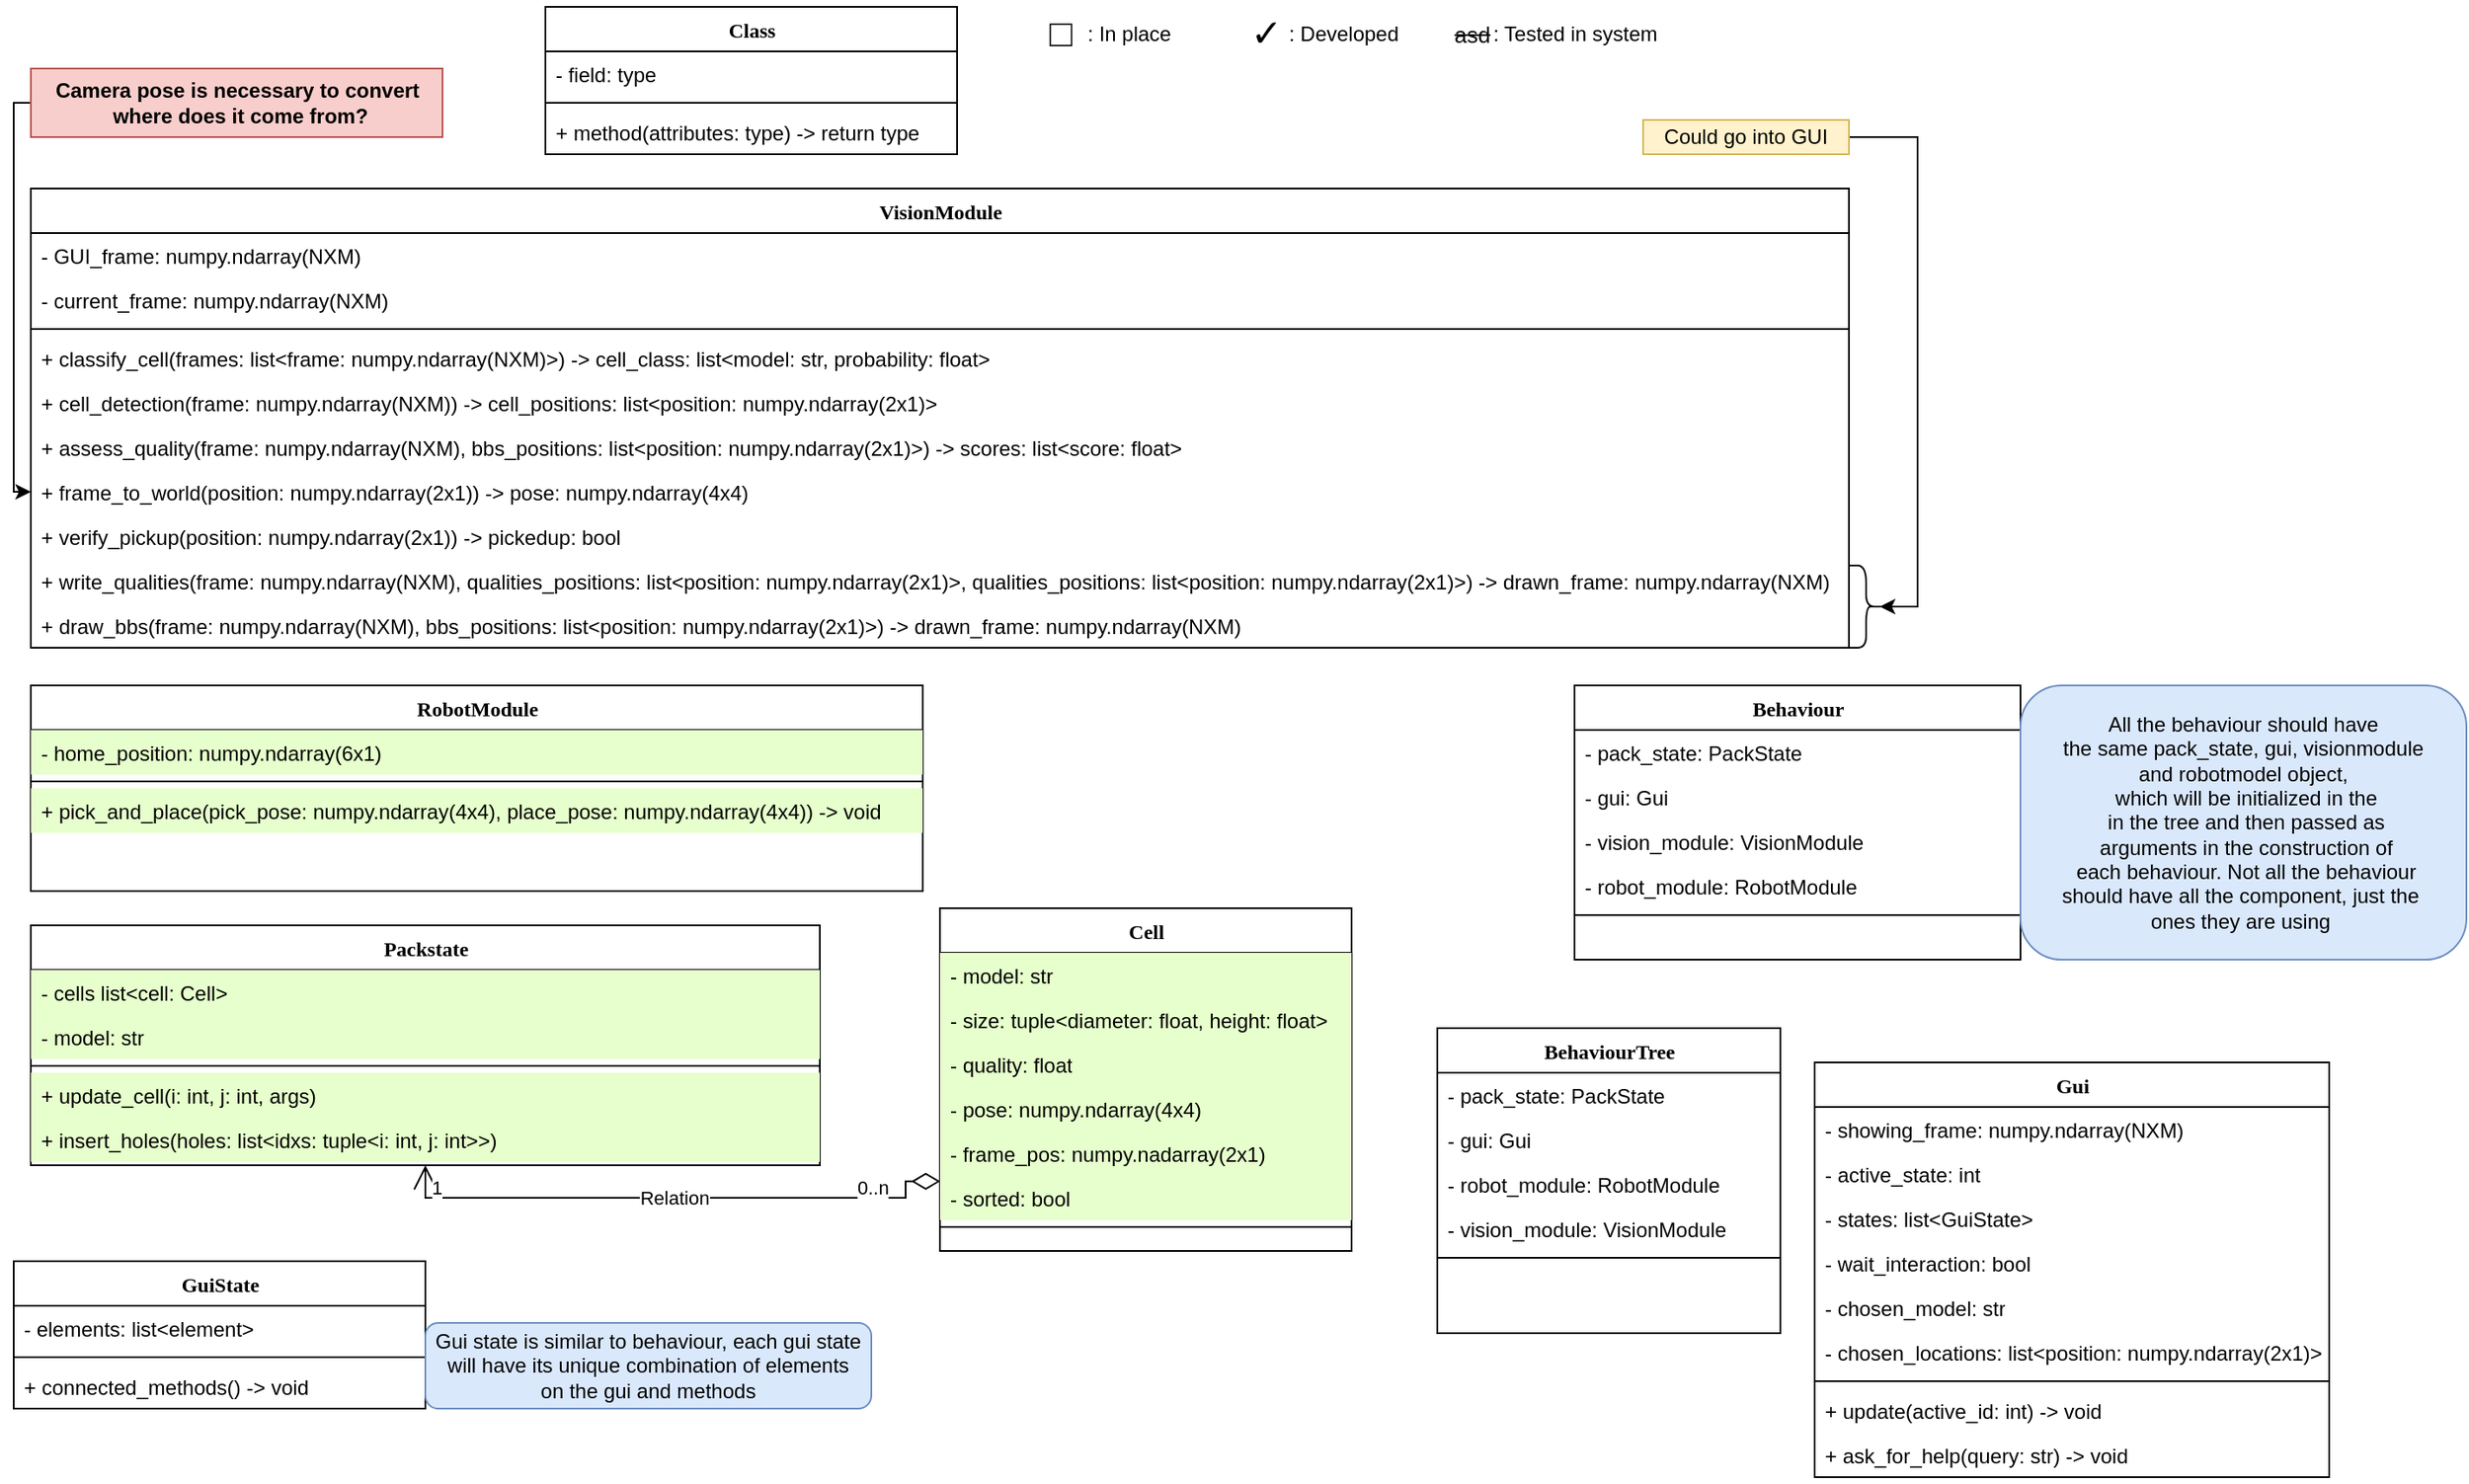 <mxfile version="26.0.9">
  <diagram name="Page-1" id="9f46799a-70d6-7492-0946-bef42562c5a5">
    <mxGraphModel dx="1195" dy="825" grid="1" gridSize="10" guides="1" tooltips="1" connect="1" arrows="1" fold="1" page="1" pageScale="1" pageWidth="1169" pageHeight="827" background="none" math="0" shadow="0">
      <root>
        <mxCell id="0" />
        <mxCell id="1" parent="0" />
        <mxCell id="78961159f06e98e8-17" value="VisionModule" style="swimlane;html=1;fontStyle=1;align=center;verticalAlign=top;childLayout=stackLayout;horizontal=1;startSize=26;horizontalStack=0;resizeParent=1;resizeLast=0;collapsible=1;marginBottom=0;swimlaneFillColor=#ffffff;rounded=0;shadow=0;comic=0;labelBackgroundColor=none;strokeWidth=1;fillColor=none;fontFamily=Verdana;fontSize=12" parent="1" vertex="1">
          <mxGeometry x="20" y="110" width="1060" height="268" as="geometry">
            <mxRectangle x="80" y="80" width="90" height="30" as="alternateBounds" />
          </mxGeometry>
        </mxCell>
        <mxCell id="78961159f06e98e8-21" value="- GUI_frame: numpy.ndarray(NXM)" style="text;html=1;strokeColor=none;fillColor=none;align=left;verticalAlign=top;spacingLeft=4;spacingRight=4;whiteSpace=wrap;overflow=hidden;rotatable=0;points=[[0,0.5],[1,0.5]];portConstraint=eastwest;" parent="78961159f06e98e8-17" vertex="1">
          <mxGeometry y="26" width="1060" height="26" as="geometry" />
        </mxCell>
        <mxCell id="Q0aI5fakW77vL6qoTdow-8" value="- current_frame: numpy.ndarray(NXM)" style="text;html=1;strokeColor=none;fillColor=none;align=left;verticalAlign=top;spacingLeft=4;spacingRight=4;whiteSpace=wrap;overflow=hidden;rotatable=0;points=[[0,0.5],[1,0.5]];portConstraint=eastwest;" parent="78961159f06e98e8-17" vertex="1">
          <mxGeometry y="52" width="1060" height="26" as="geometry" />
        </mxCell>
        <mxCell id="78961159f06e98e8-19" value="" style="line;html=1;strokeWidth=1;fillColor=none;align=left;verticalAlign=middle;spacingTop=-1;spacingLeft=3;spacingRight=3;rotatable=0;labelPosition=right;points=[];portConstraint=eastwest;" parent="78961159f06e98e8-17" vertex="1">
          <mxGeometry y="78" width="1060" height="8" as="geometry" />
        </mxCell>
        <mxCell id="78961159f06e98e8-20" value="+ classify_cell(frames: list&amp;lt;frame: numpy.ndarray(NXM)&amp;gt;) -&amp;gt; cell_class: list&amp;lt;model: str, probability: float&amp;gt;" style="text;html=1;strokeColor=none;fillColor=none;align=left;verticalAlign=top;spacingLeft=4;spacingRight=4;whiteSpace=wrap;overflow=hidden;rotatable=0;points=[[0,0.5],[1,0.5]];portConstraint=eastwest;" parent="78961159f06e98e8-17" vertex="1">
          <mxGeometry y="86" width="1060" height="26" as="geometry" />
        </mxCell>
        <mxCell id="Q0aI5fakW77vL6qoTdow-10" value="+ cell_detection(frame: numpy.ndarray(NXM)) -&amp;gt; cell_positions: list&amp;lt;position: numpy.ndarray(2x1)&amp;gt;" style="text;html=1;strokeColor=none;fillColor=none;align=left;verticalAlign=top;spacingLeft=4;spacingRight=4;whiteSpace=wrap;overflow=hidden;rotatable=0;points=[[0,0.5],[1,0.5]];portConstraint=eastwest;" parent="78961159f06e98e8-17" vertex="1">
          <mxGeometry y="112" width="1060" height="26" as="geometry" />
        </mxCell>
        <mxCell id="Q0aI5fakW77vL6qoTdow-12" value="+ assess_quality(frame: numpy.ndarray(NXM), bbs_positions: list&amp;lt;position: numpy.ndarray(2x1)&amp;gt;) -&amp;gt; scores: list&amp;lt;score: float&amp;gt;" style="text;html=1;strokeColor=none;fillColor=none;align=left;verticalAlign=top;spacingLeft=4;spacingRight=4;whiteSpace=wrap;overflow=hidden;rotatable=0;points=[[0,0.5],[1,0.5]];portConstraint=eastwest;" parent="78961159f06e98e8-17" vertex="1">
          <mxGeometry y="138" width="1060" height="26" as="geometry" />
        </mxCell>
        <mxCell id="Q0aI5fakW77vL6qoTdow-13" value="+ frame_to_world(position: numpy.ndarray(2x1)) -&amp;gt; pose: numpy.ndarray(4x4)" style="text;html=1;strokeColor=none;fillColor=none;align=left;verticalAlign=top;spacingLeft=4;spacingRight=4;whiteSpace=wrap;overflow=hidden;rotatable=0;points=[[0,0.5],[1,0.5]];portConstraint=eastwest;" parent="78961159f06e98e8-17" vertex="1">
          <mxGeometry y="164" width="1060" height="26" as="geometry" />
        </mxCell>
        <mxCell id="Q0aI5fakW77vL6qoTdow-14" value="+ verify_pickup(position: numpy.ndarray(2x1)) -&amp;gt; pickedup: bool" style="text;html=1;strokeColor=none;fillColor=none;align=left;verticalAlign=top;spacingLeft=4;spacingRight=4;whiteSpace=wrap;overflow=hidden;rotatable=0;points=[[0,0.5],[1,0.5]];portConstraint=eastwest;" parent="78961159f06e98e8-17" vertex="1">
          <mxGeometry y="190" width="1060" height="26" as="geometry" />
        </mxCell>
        <mxCell id="Q0aI5fakW77vL6qoTdow-11" value="+ write_qualities(frame: numpy.ndarray(NXM), qualities_positions: list&amp;lt;position: numpy.ndarray(2x1)&amp;gt;, qualities_positions: list&amp;lt;position: numpy.ndarray(2x1)&amp;gt;) -&amp;gt; drawn_frame: numpy.ndarray(NXM)" style="text;html=1;strokeColor=none;fillColor=none;align=left;verticalAlign=top;spacingLeft=4;spacingRight=4;whiteSpace=wrap;overflow=hidden;rotatable=0;points=[[0,0.5],[1,0.5]];portConstraint=eastwest;" parent="78961159f06e98e8-17" vertex="1">
          <mxGeometry y="216" width="1060" height="26" as="geometry" />
        </mxCell>
        <mxCell id="Q0aI5fakW77vL6qoTdow-111" value="+ draw_bbs(frame: numpy.ndarray(NXM), bbs_positions: list&amp;lt;position: numpy.ndarray(2x1)&amp;gt;) -&amp;gt; drawn_frame: numpy.ndarray(NXM)" style="text;html=1;strokeColor=none;fillColor=none;align=left;verticalAlign=top;spacingLeft=4;spacingRight=4;whiteSpace=wrap;overflow=hidden;rotatable=0;points=[[0,0.5],[1,0.5]];portConstraint=eastwest;" parent="78961159f06e98e8-17" vertex="1">
          <mxGeometry y="242" width="1060" height="26" as="geometry" />
        </mxCell>
        <mxCell id="78961159f06e98e8-56" value="RobotModule" style="swimlane;html=1;fontStyle=1;align=center;verticalAlign=top;childLayout=stackLayout;horizontal=1;startSize=26;horizontalStack=0;resizeParent=1;resizeLast=0;collapsible=1;marginBottom=0;swimlaneFillColor=#ffffff;rounded=0;shadow=0;comic=0;labelBackgroundColor=none;strokeWidth=1;fillColor=none;fontFamily=Verdana;fontSize=12" parent="1" vertex="1">
          <mxGeometry x="20" y="400" width="520" height="120" as="geometry" />
        </mxCell>
        <mxCell id="78961159f06e98e8-57" value="- home_position: numpy.ndarray(6x1)" style="text;html=1;strokeColor=none;fillColor=#E6FFCC;align=left;verticalAlign=top;spacingLeft=4;spacingRight=4;whiteSpace=wrap;overflow=hidden;rotatable=0;points=[[0,0.5],[1,0.5]];portConstraint=eastwest;" parent="78961159f06e98e8-56" vertex="1">
          <mxGeometry y="26" width="520" height="26" as="geometry" />
        </mxCell>
        <mxCell id="78961159f06e98e8-64" value="" style="line;html=1;strokeWidth=1;fillColor=none;align=left;verticalAlign=middle;spacingTop=-1;spacingLeft=3;spacingRight=3;rotatable=0;labelPosition=right;points=[];portConstraint=eastwest;" parent="78961159f06e98e8-56" vertex="1">
          <mxGeometry y="52" width="520" height="8" as="geometry" />
        </mxCell>
        <mxCell id="78961159f06e98e8-65" value="+ pick_and_place(pick_pose: numpy.ndarray(4x4), place_pose: numpy.ndarray(4x4)) -&amp;gt; void" style="text;html=1;strokeColor=none;fillColor=#E6FFCC;align=left;verticalAlign=top;spacingLeft=4;spacingRight=4;whiteSpace=wrap;overflow=hidden;rotatable=0;points=[[0,0.5],[1,0.5]];portConstraint=eastwest;" parent="78961159f06e98e8-56" vertex="1">
          <mxGeometry y="60" width="520" height="26" as="geometry" />
        </mxCell>
        <mxCell id="78961159f06e98e8-69" value="BehaviourTree" style="swimlane;html=1;fontStyle=1;align=center;verticalAlign=top;childLayout=stackLayout;horizontal=1;startSize=26;horizontalStack=0;resizeParent=1;resizeLast=0;collapsible=1;marginBottom=0;swimlaneFillColor=#ffffff;rounded=0;shadow=0;comic=0;labelBackgroundColor=none;strokeWidth=1;fillColor=none;fontFamily=Verdana;fontSize=12" parent="1" vertex="1">
          <mxGeometry x="840" y="600" width="200" height="178" as="geometry" />
        </mxCell>
        <mxCell id="78961159f06e98e8-71" value="- pack_state: PackState" style="text;html=1;strokeColor=none;fillColor=none;align=left;verticalAlign=top;spacingLeft=4;spacingRight=4;whiteSpace=wrap;overflow=hidden;rotatable=0;points=[[0,0.5],[1,0.5]];portConstraint=eastwest;" parent="78961159f06e98e8-69" vertex="1">
          <mxGeometry y="26" width="200" height="26" as="geometry" />
        </mxCell>
        <mxCell id="5rJEcZL8qV_0xftDh9ZZ-4" value="- gui: Gui" style="text;html=1;strokeColor=none;fillColor=none;align=left;verticalAlign=top;spacingLeft=4;spacingRight=4;whiteSpace=wrap;overflow=hidden;rotatable=0;points=[[0,0.5],[1,0.5]];portConstraint=eastwest;" vertex="1" parent="78961159f06e98e8-69">
          <mxGeometry y="52" width="200" height="26" as="geometry" />
        </mxCell>
        <mxCell id="5rJEcZL8qV_0xftDh9ZZ-6" value="- robot_module: RobotModule" style="text;html=1;strokeColor=none;fillColor=none;align=left;verticalAlign=top;spacingLeft=4;spacingRight=4;whiteSpace=wrap;overflow=hidden;rotatable=0;points=[[0,0.5],[1,0.5]];portConstraint=eastwest;" vertex="1" parent="78961159f06e98e8-69">
          <mxGeometry y="78" width="200" height="26" as="geometry" />
        </mxCell>
        <mxCell id="5rJEcZL8qV_0xftDh9ZZ-5" value="- vision_module: VisionModule" style="text;html=1;strokeColor=none;fillColor=none;align=left;verticalAlign=top;spacingLeft=4;spacingRight=4;whiteSpace=wrap;overflow=hidden;rotatable=0;points=[[0,0.5],[1,0.5]];portConstraint=eastwest;" vertex="1" parent="78961159f06e98e8-69">
          <mxGeometry y="104" width="200" height="26" as="geometry" />
        </mxCell>
        <mxCell id="78961159f06e98e8-77" value="" style="line;html=1;strokeWidth=1;fillColor=none;align=left;verticalAlign=middle;spacingTop=-1;spacingLeft=3;spacingRight=3;rotatable=0;labelPosition=right;points=[];portConstraint=eastwest;" parent="78961159f06e98e8-69" vertex="1">
          <mxGeometry y="130" width="200" height="8" as="geometry" />
        </mxCell>
        <mxCell id="Q0aI5fakW77vL6qoTdow-114" style="edgeStyle=orthogonalEdgeStyle;rounded=0;orthogonalLoop=1;jettySize=auto;html=1;entryX=0;entryY=0.5;entryDx=0;entryDy=0;" parent="1" source="Q0aI5fakW77vL6qoTdow-17" target="Q0aI5fakW77vL6qoTdow-13" edge="1">
          <mxGeometry relative="1" as="geometry">
            <Array as="points">
              <mxPoint x="10" y="60" />
              <mxPoint x="10" y="287" />
            </Array>
          </mxGeometry>
        </mxCell>
        <mxCell id="Q0aI5fakW77vL6qoTdow-17" value="&lt;b&gt;&lt;font&gt;Camera pose is necessary to convert&lt;/font&gt;&lt;/b&gt;&lt;div&gt;&lt;b style=&quot;background-color: transparent; color: light-dark(rgb(0, 0, 0), rgb(255, 255, 255));&quot;&gt;&lt;font&gt;&amp;nbsp;where does it come from?&lt;/font&gt;&lt;/b&gt;&lt;/div&gt;" style="text;html=1;align=center;verticalAlign=middle;resizable=0;points=[];autosize=1;strokeColor=#b85450;fillColor=#f8cecc;" parent="1" vertex="1">
          <mxGeometry x="20" y="40" width="240" height="40" as="geometry" />
        </mxCell>
        <mxCell id="Q0aI5fakW77vL6qoTdow-20" value="Class" style="swimlane;html=1;fontStyle=1;align=center;verticalAlign=top;childLayout=stackLayout;horizontal=1;startSize=26;horizontalStack=0;resizeParent=1;resizeLast=0;collapsible=1;marginBottom=0;swimlaneFillColor=#ffffff;rounded=0;shadow=0;comic=0;labelBackgroundColor=none;strokeWidth=1;fillColor=none;fontFamily=Verdana;fontSize=12" parent="1" vertex="1">
          <mxGeometry x="320" y="4" width="240" height="86" as="geometry" />
        </mxCell>
        <mxCell id="Q0aI5fakW77vL6qoTdow-21" value="- field: type" style="text;html=1;strokeColor=none;fillColor=none;align=left;verticalAlign=top;spacingLeft=4;spacingRight=4;whiteSpace=wrap;overflow=hidden;rotatable=0;points=[[0,0.5],[1,0.5]];portConstraint=eastwest;" parent="Q0aI5fakW77vL6qoTdow-20" vertex="1">
          <mxGeometry y="26" width="240" height="26" as="geometry" />
        </mxCell>
        <mxCell id="Q0aI5fakW77vL6qoTdow-22" value="" style="line;html=1;strokeWidth=1;fillColor=none;align=left;verticalAlign=middle;spacingTop=-1;spacingLeft=3;spacingRight=3;rotatable=0;labelPosition=right;points=[];portConstraint=eastwest;" parent="Q0aI5fakW77vL6qoTdow-20" vertex="1">
          <mxGeometry y="52" width="240" height="8" as="geometry" />
        </mxCell>
        <mxCell id="Q0aI5fakW77vL6qoTdow-23" value="+ method(attributes: type) -&amp;gt; return type" style="text;html=1;strokeColor=none;fillColor=none;align=left;verticalAlign=top;spacingLeft=4;spacingRight=4;whiteSpace=wrap;overflow=hidden;rotatable=0;points=[[0,0.5],[1,0.5]];portConstraint=eastwest;" parent="Q0aI5fakW77vL6qoTdow-20" vertex="1">
          <mxGeometry y="60" width="240" height="26" as="geometry" />
        </mxCell>
        <mxCell id="Q0aI5fakW77vL6qoTdow-24" value="Packstate" style="swimlane;html=1;fontStyle=1;align=center;verticalAlign=top;childLayout=stackLayout;horizontal=1;startSize=26;horizontalStack=0;resizeParent=1;resizeLast=0;collapsible=1;marginBottom=0;swimlaneFillColor=#ffffff;rounded=0;shadow=0;comic=0;labelBackgroundColor=none;strokeWidth=1;fillColor=none;fontFamily=Verdana;fontSize=12" parent="1" vertex="1">
          <mxGeometry x="20" y="540" width="460" height="140" as="geometry" />
        </mxCell>
        <mxCell id="Q0aI5fakW77vL6qoTdow-25" value="- cells list&amp;lt;cell: Cell&amp;gt;" style="text;html=1;strokeColor=none;fillColor=#E6FFCC;align=left;verticalAlign=top;spacingLeft=4;spacingRight=4;whiteSpace=wrap;overflow=hidden;rotatable=0;points=[[0,0.5],[1,0.5]];portConstraint=eastwest;" parent="Q0aI5fakW77vL6qoTdow-24" vertex="1">
          <mxGeometry y="26" width="460" height="26" as="geometry" />
        </mxCell>
        <mxCell id="5rJEcZL8qV_0xftDh9ZZ-2" value="- model: str" style="text;html=1;strokeColor=none;fillColor=#E6FFCC;align=left;verticalAlign=top;spacingLeft=4;spacingRight=4;whiteSpace=wrap;overflow=hidden;rotatable=0;points=[[0,0.5],[1,0.5]];portConstraint=eastwest;" vertex="1" parent="Q0aI5fakW77vL6qoTdow-24">
          <mxGeometry y="52" width="460" height="26" as="geometry" />
        </mxCell>
        <mxCell id="Q0aI5fakW77vL6qoTdow-26" value="" style="line;html=1;strokeWidth=1;fillColor=none;align=left;verticalAlign=middle;spacingTop=-1;spacingLeft=3;spacingRight=3;rotatable=0;labelPosition=right;points=[];portConstraint=eastwest;" parent="Q0aI5fakW77vL6qoTdow-24" vertex="1">
          <mxGeometry y="78" width="460" height="8" as="geometry" />
        </mxCell>
        <mxCell id="5rJEcZL8qV_0xftDh9ZZ-1" value="+ update_cell(i: int, j: int, args)" style="text;html=1;strokeColor=none;fillColor=#E6FFCC;align=left;verticalAlign=top;spacingLeft=4;spacingRight=4;whiteSpace=wrap;overflow=hidden;rotatable=0;points=[[0,0.5],[1,0.5]];portConstraint=eastwest;" vertex="1" parent="Q0aI5fakW77vL6qoTdow-24">
          <mxGeometry y="86" width="460" height="26" as="geometry" />
        </mxCell>
        <mxCell id="5rJEcZL8qV_0xftDh9ZZ-3" value="+ insert_holes(holes: list&amp;lt;idxs: tuple&amp;lt;i: int, j: int&amp;gt;&amp;gt;)" style="text;html=1;strokeColor=none;fillColor=#E6FFCC;align=left;verticalAlign=top;spacingLeft=4;spacingRight=4;whiteSpace=wrap;overflow=hidden;rotatable=0;points=[[0,0.5],[1,0.5]];portConstraint=eastwest;" vertex="1" parent="Q0aI5fakW77vL6qoTdow-24">
          <mxGeometry y="112" width="460" height="26" as="geometry" />
        </mxCell>
        <mxCell id="Q0aI5fakW77vL6qoTdow-28" value="Cell" style="swimlane;html=1;fontStyle=1;align=center;verticalAlign=top;childLayout=stackLayout;horizontal=1;startSize=26;horizontalStack=0;resizeParent=1;resizeLast=0;collapsible=1;marginBottom=0;swimlaneFillColor=#ffffff;rounded=0;shadow=0;comic=0;labelBackgroundColor=none;strokeWidth=1;fillColor=none;fontFamily=Verdana;fontSize=12" parent="1" vertex="1">
          <mxGeometry x="550" y="530" width="240" height="200" as="geometry" />
        </mxCell>
        <mxCell id="Q0aI5fakW77vL6qoTdow-36" value="- model: str" style="text;html=1;strokeColor=none;fillColor=#E6FFCC;align=left;verticalAlign=top;spacingLeft=4;spacingRight=4;whiteSpace=wrap;overflow=hidden;rotatable=0;points=[[0,0.5],[1,0.5]];portConstraint=eastwest;" parent="Q0aI5fakW77vL6qoTdow-28" vertex="1">
          <mxGeometry y="26" width="240" height="26" as="geometry" />
        </mxCell>
        <mxCell id="Q0aI5fakW77vL6qoTdow-29" value="- size: tuple&amp;lt;diameter: float, height: float&amp;gt;" style="text;html=1;strokeColor=none;fillColor=#E6FFCC;align=left;verticalAlign=top;spacingLeft=4;spacingRight=4;whiteSpace=wrap;overflow=hidden;rotatable=0;points=[[0,0.5],[1,0.5]];portConstraint=eastwest;" parent="Q0aI5fakW77vL6qoTdow-28" vertex="1">
          <mxGeometry y="52" width="240" height="26" as="geometry" />
        </mxCell>
        <mxCell id="Q0aI5fakW77vL6qoTdow-32" value="- quality: float" style="text;html=1;strokeColor=none;fillColor=#E6FFCC;align=left;verticalAlign=top;spacingLeft=4;spacingRight=4;whiteSpace=wrap;overflow=hidden;rotatable=0;points=[[0,0.5],[1,0.5]];portConstraint=eastwest;" parent="Q0aI5fakW77vL6qoTdow-28" vertex="1">
          <mxGeometry y="78" width="240" height="26" as="geometry" />
        </mxCell>
        <mxCell id="Q0aI5fakW77vL6qoTdow-33" value="- pose: numpy.ndarray(4x4)" style="text;html=1;strokeColor=none;fillColor=#E6FFCC;align=left;verticalAlign=top;spacingLeft=4;spacingRight=4;whiteSpace=wrap;overflow=hidden;rotatable=0;points=[[0,0.5],[1,0.5]];portConstraint=eastwest;" parent="Q0aI5fakW77vL6qoTdow-28" vertex="1">
          <mxGeometry y="104" width="240" height="26" as="geometry" />
        </mxCell>
        <mxCell id="Q0aI5fakW77vL6qoTdow-34" value="- frame_pos: numpy.nadarray(2x1)" style="text;html=1;strokeColor=none;fillColor=#E6FFCC;align=left;verticalAlign=top;spacingLeft=4;spacingRight=4;whiteSpace=wrap;overflow=hidden;rotatable=0;points=[[0,0.5],[1,0.5]];portConstraint=eastwest;" parent="Q0aI5fakW77vL6qoTdow-28" vertex="1">
          <mxGeometry y="130" width="240" height="26" as="geometry" />
        </mxCell>
        <mxCell id="Q0aI5fakW77vL6qoTdow-35" value="- sorted: bool" style="text;html=1;strokeColor=none;fillColor=#E6FFCC;align=left;verticalAlign=top;spacingLeft=4;spacingRight=4;whiteSpace=wrap;overflow=hidden;rotatable=0;points=[[0,0.5],[1,0.5]];portConstraint=eastwest;" parent="Q0aI5fakW77vL6qoTdow-28" vertex="1">
          <mxGeometry y="156" width="240" height="26" as="geometry" />
        </mxCell>
        <mxCell id="Q0aI5fakW77vL6qoTdow-30" value="" style="line;html=1;strokeWidth=1;fillColor=none;align=left;verticalAlign=middle;spacingTop=-1;spacingLeft=3;spacingRight=3;rotatable=0;labelPosition=right;points=[];portConstraint=eastwest;" parent="Q0aI5fakW77vL6qoTdow-28" vertex="1">
          <mxGeometry y="182" width="240" height="8" as="geometry" />
        </mxCell>
        <mxCell id="Q0aI5fakW77vL6qoTdow-37" value="Relation" style="endArrow=open;html=1;endSize=12;startArrow=diamondThin;startSize=14;startFill=0;edgeStyle=orthogonalEdgeStyle;rounded=0;entryX=0.5;entryY=1;entryDx=0;entryDy=0;exitX=0.001;exitY=0.13;exitDx=0;exitDy=0;exitPerimeter=0;" parent="1" source="Q0aI5fakW77vL6qoTdow-35" target="Q0aI5fakW77vL6qoTdow-24" edge="1">
          <mxGeometry relative="1" as="geometry">
            <mxPoint x="250" y="850.5" as="sourcePoint" />
            <mxPoint x="410" y="850.5" as="targetPoint" />
            <Array as="points">
              <mxPoint x="530" y="689" />
              <mxPoint x="530" y="699" />
              <mxPoint x="250" y="699" />
            </Array>
          </mxGeometry>
        </mxCell>
        <mxCell id="Q0aI5fakW77vL6qoTdow-38" value="0..n" style="edgeLabel;resizable=0;html=1;align=left;verticalAlign=top;" parent="Q0aI5fakW77vL6qoTdow-37" connectable="0" vertex="1">
          <mxGeometry x="-1" relative="1" as="geometry">
            <mxPoint x="-50" y="-9" as="offset" />
          </mxGeometry>
        </mxCell>
        <mxCell id="Q0aI5fakW77vL6qoTdow-39" value="1" style="edgeLabel;resizable=0;html=1;align=right;verticalAlign=top;" parent="Q0aI5fakW77vL6qoTdow-37" connectable="0" vertex="1">
          <mxGeometry x="1" relative="1" as="geometry">
            <mxPoint x="10" as="offset" />
          </mxGeometry>
        </mxCell>
        <mxCell id="Q0aI5fakW77vL6qoTdow-40" value="Gui" style="swimlane;html=1;fontStyle=1;align=center;verticalAlign=top;childLayout=stackLayout;horizontal=1;startSize=26;horizontalStack=0;resizeParent=1;resizeLast=0;collapsible=1;marginBottom=0;swimlaneFillColor=#ffffff;rounded=0;shadow=0;comic=0;labelBackgroundColor=none;strokeWidth=1;fillColor=none;fontFamily=Verdana;fontSize=12" parent="1" vertex="1">
          <mxGeometry x="1060" y="620" width="300" height="242" as="geometry" />
        </mxCell>
        <mxCell id="Q0aI5fakW77vL6qoTdow-41" value="- showing_frame: numpy.ndarray(NXM)" style="text;html=1;strokeColor=none;fillColor=none;align=left;verticalAlign=top;spacingLeft=4;spacingRight=4;whiteSpace=wrap;overflow=hidden;rotatable=0;points=[[0,0.5],[1,0.5]];portConstraint=eastwest;" parent="Q0aI5fakW77vL6qoTdow-40" vertex="1">
          <mxGeometry y="26" width="300" height="26" as="geometry" />
        </mxCell>
        <mxCell id="Q0aI5fakW77vL6qoTdow-97" value="- active_state: int" style="text;html=1;strokeColor=none;fillColor=none;align=left;verticalAlign=top;spacingLeft=4;spacingRight=4;whiteSpace=wrap;overflow=hidden;rotatable=0;points=[[0,0.5],[1,0.5]];portConstraint=eastwest;" parent="Q0aI5fakW77vL6qoTdow-40" vertex="1">
          <mxGeometry y="52" width="300" height="26" as="geometry" />
        </mxCell>
        <mxCell id="Q0aI5fakW77vL6qoTdow-98" value="- states: list&amp;lt;GuiState&amp;gt;" style="text;html=1;strokeColor=none;fillColor=none;align=left;verticalAlign=top;spacingLeft=4;spacingRight=4;whiteSpace=wrap;overflow=hidden;rotatable=0;points=[[0,0.5],[1,0.5]];portConstraint=eastwest;" parent="Q0aI5fakW77vL6qoTdow-40" vertex="1">
          <mxGeometry y="78" width="300" height="26" as="geometry" />
        </mxCell>
        <mxCell id="Q0aI5fakW77vL6qoTdow-99" value="- wait_interaction: bool" style="text;html=1;strokeColor=none;fillColor=none;align=left;verticalAlign=top;spacingLeft=4;spacingRight=4;whiteSpace=wrap;overflow=hidden;rotatable=0;points=[[0,0.5],[1,0.5]];portConstraint=eastwest;" parent="Q0aI5fakW77vL6qoTdow-40" vertex="1">
          <mxGeometry y="104" width="300" height="26" as="geometry" />
        </mxCell>
        <mxCell id="Q0aI5fakW77vL6qoTdow-106" value="- chosen_model: str" style="text;html=1;strokeColor=none;fillColor=none;align=left;verticalAlign=top;spacingLeft=4;spacingRight=4;whiteSpace=wrap;overflow=hidden;rotatable=0;points=[[0,0.5],[1,0.5]];portConstraint=eastwest;" parent="Q0aI5fakW77vL6qoTdow-40" vertex="1">
          <mxGeometry y="130" width="300" height="26" as="geometry" />
        </mxCell>
        <mxCell id="Q0aI5fakW77vL6qoTdow-104" value="- chosen_locations: list&amp;lt;position: numpy.ndarray(2x1)&amp;gt;" style="text;html=1;strokeColor=none;fillColor=none;align=left;verticalAlign=top;spacingLeft=4;spacingRight=4;whiteSpace=wrap;overflow=hidden;rotatable=0;points=[[0,0.5],[1,0.5]];portConstraint=eastwest;" parent="Q0aI5fakW77vL6qoTdow-40" vertex="1">
          <mxGeometry y="156" width="300" height="26" as="geometry" />
        </mxCell>
        <mxCell id="Q0aI5fakW77vL6qoTdow-42" value="" style="line;html=1;strokeWidth=1;fillColor=none;align=left;verticalAlign=middle;spacingTop=-1;spacingLeft=3;spacingRight=3;rotatable=0;labelPosition=right;points=[];portConstraint=eastwest;" parent="Q0aI5fakW77vL6qoTdow-40" vertex="1">
          <mxGeometry y="182" width="300" height="8" as="geometry" />
        </mxCell>
        <mxCell id="Q0aI5fakW77vL6qoTdow-43" value="+ update(active_id: int) -&amp;gt; void" style="text;html=1;strokeColor=none;fillColor=none;align=left;verticalAlign=top;spacingLeft=4;spacingRight=4;whiteSpace=wrap;overflow=hidden;rotatable=0;points=[[0,0.5],[1,0.5]];portConstraint=eastwest;" parent="Q0aI5fakW77vL6qoTdow-40" vertex="1">
          <mxGeometry y="190" width="300" height="26" as="geometry" />
        </mxCell>
        <mxCell id="Q0aI5fakW77vL6qoTdow-102" value="+ ask_for_help(query: str) -&amp;gt; void" style="text;html=1;strokeColor=none;fillColor=none;align=left;verticalAlign=top;spacingLeft=4;spacingRight=4;whiteSpace=wrap;overflow=hidden;rotatable=0;points=[[0,0.5],[1,0.5]];portConstraint=eastwest;" parent="Q0aI5fakW77vL6qoTdow-40" vertex="1">
          <mxGeometry y="216" width="300" height="26" as="geometry" />
        </mxCell>
        <mxCell id="Q0aI5fakW77vL6qoTdow-44" value="GuiState" style="swimlane;html=1;fontStyle=1;align=center;verticalAlign=top;childLayout=stackLayout;horizontal=1;startSize=26;horizontalStack=0;resizeParent=1;resizeLast=0;collapsible=1;marginBottom=0;swimlaneFillColor=#ffffff;rounded=0;shadow=0;comic=0;labelBackgroundColor=none;strokeWidth=1;fillColor=none;fontFamily=Verdana;fontSize=12" parent="1" vertex="1">
          <mxGeometry x="10" y="736" width="240" height="86" as="geometry" />
        </mxCell>
        <mxCell id="Q0aI5fakW77vL6qoTdow-45" value="- elements: list&amp;lt;element&amp;gt;" style="text;html=1;strokeColor=none;fillColor=none;align=left;verticalAlign=top;spacingLeft=4;spacingRight=4;whiteSpace=wrap;overflow=hidden;rotatable=0;points=[[0,0.5],[1,0.5]];portConstraint=eastwest;" parent="Q0aI5fakW77vL6qoTdow-44" vertex="1">
          <mxGeometry y="26" width="240" height="26" as="geometry" />
        </mxCell>
        <mxCell id="Q0aI5fakW77vL6qoTdow-46" value="" style="line;html=1;strokeWidth=1;fillColor=none;align=left;verticalAlign=middle;spacingTop=-1;spacingLeft=3;spacingRight=3;rotatable=0;labelPosition=right;points=[];portConstraint=eastwest;" parent="Q0aI5fakW77vL6qoTdow-44" vertex="1">
          <mxGeometry y="52" width="240" height="8" as="geometry" />
        </mxCell>
        <mxCell id="Q0aI5fakW77vL6qoTdow-47" value="+ connected_methods() -&amp;gt; void" style="text;html=1;strokeColor=none;fillColor=none;align=left;verticalAlign=top;spacingLeft=4;spacingRight=4;whiteSpace=wrap;overflow=hidden;rotatable=0;points=[[0,0.5],[1,0.5]];portConstraint=eastwest;" parent="Q0aI5fakW77vL6qoTdow-44" vertex="1">
          <mxGeometry y="60" width="240" height="26" as="geometry" />
        </mxCell>
        <mxCell id="Q0aI5fakW77vL6qoTdow-48" value="Behaviour" style="swimlane;html=1;fontStyle=1;align=center;verticalAlign=top;childLayout=stackLayout;horizontal=1;startSize=26;horizontalStack=0;resizeParent=1;resizeLast=0;collapsible=1;marginBottom=0;swimlaneFillColor=#ffffff;rounded=0;shadow=0;comic=0;labelBackgroundColor=none;strokeWidth=1;fillColor=none;fontFamily=Verdana;fontSize=12" parent="1" vertex="1">
          <mxGeometry x="920" y="400" width="260" height="160" as="geometry" />
        </mxCell>
        <mxCell id="Q0aI5fakW77vL6qoTdow-49" value="- pack_state: PackState" style="text;html=1;strokeColor=none;fillColor=none;align=left;verticalAlign=top;spacingLeft=4;spacingRight=4;whiteSpace=wrap;overflow=hidden;rotatable=0;points=[[0,0.5],[1,0.5]];portConstraint=eastwest;" parent="Q0aI5fakW77vL6qoTdow-48" vertex="1">
          <mxGeometry y="26" width="260" height="26" as="geometry" />
        </mxCell>
        <mxCell id="Q0aI5fakW77vL6qoTdow-54" value="- gui: Gui" style="text;html=1;strokeColor=none;fillColor=none;align=left;verticalAlign=top;spacingLeft=4;spacingRight=4;whiteSpace=wrap;overflow=hidden;rotatable=0;points=[[0,0.5],[1,0.5]];portConstraint=eastwest;" parent="Q0aI5fakW77vL6qoTdow-48" vertex="1">
          <mxGeometry y="52" width="260" height="26" as="geometry" />
        </mxCell>
        <mxCell id="Q0aI5fakW77vL6qoTdow-55" value="- vision_module: VisionModule" style="text;html=1;strokeColor=none;fillColor=none;align=left;verticalAlign=top;spacingLeft=4;spacingRight=4;whiteSpace=wrap;overflow=hidden;rotatable=0;points=[[0,0.5],[1,0.5]];portConstraint=eastwest;" parent="Q0aI5fakW77vL6qoTdow-48" vertex="1">
          <mxGeometry y="78" width="260" height="26" as="geometry" />
        </mxCell>
        <mxCell id="Q0aI5fakW77vL6qoTdow-94" value="- robot_module: RobotModule" style="text;html=1;strokeColor=none;fillColor=none;align=left;verticalAlign=top;spacingLeft=4;spacingRight=4;whiteSpace=wrap;overflow=hidden;rotatable=0;points=[[0,0.5],[1,0.5]];portConstraint=eastwest;" parent="Q0aI5fakW77vL6qoTdow-48" vertex="1">
          <mxGeometry y="104" width="260" height="26" as="geometry" />
        </mxCell>
        <mxCell id="Q0aI5fakW77vL6qoTdow-50" value="" style="line;html=1;strokeWidth=1;fillColor=none;align=left;verticalAlign=middle;spacingTop=-1;spacingLeft=3;spacingRight=3;rotatable=0;labelPosition=right;points=[];portConstraint=eastwest;" parent="Q0aI5fakW77vL6qoTdow-48" vertex="1">
          <mxGeometry y="130" width="260" height="8" as="geometry" />
        </mxCell>
        <mxCell id="Q0aI5fakW77vL6qoTdow-95" value="&lt;span style=&quot;text-wrap: nowrap;&quot;&gt;All the behaviour should have&lt;/span&gt;&lt;div style=&quot;text-wrap: nowrap;&quot;&gt;&amp;nbsp;the same pack_state, gui, visionmodule&amp;nbsp;&lt;/div&gt;&lt;div style=&quot;text-wrap: nowrap;&quot;&gt;and robotmodel object,&lt;/div&gt;&lt;div style=&quot;text-wrap: nowrap;&quot;&gt;&amp;nbsp;which will be initialized in the&lt;/div&gt;&lt;div style=&quot;text-wrap: nowrap;&quot;&gt;&amp;nbsp;in the tree and then passed as&lt;/div&gt;&lt;div style=&quot;text-wrap: nowrap;&quot;&gt;&amp;nbsp;arguments in the construction of&lt;/div&gt;&lt;div style=&quot;text-wrap: nowrap;&quot;&gt;&amp;nbsp;each behaviour. Not all the behaviour&lt;/div&gt;&lt;div style=&quot;text-wrap: nowrap;&quot;&gt;should have all the component, just the&amp;nbsp;&lt;/div&gt;&lt;div style=&quot;text-wrap: nowrap;&quot;&gt;ones they are using&amp;nbsp;&lt;/div&gt;" style="rounded=1;whiteSpace=wrap;html=1;fillColor=#dae8fc;strokeColor=#6c8ebf;" parent="1" vertex="1">
          <mxGeometry x="1180" y="400" width="260" height="160" as="geometry" />
        </mxCell>
        <mxCell id="Q0aI5fakW77vL6qoTdow-110" style="edgeStyle=orthogonalEdgeStyle;rounded=0;orthogonalLoop=1;jettySize=auto;html=1;exitX=1;exitY=0.5;exitDx=0;exitDy=0;entryX=0.1;entryY=0.5;entryDx=0;entryDy=0;entryPerimeter=0;" parent="1" source="Q0aI5fakW77vL6qoTdow-108" target="Q0aI5fakW77vL6qoTdow-112" edge="1">
          <mxGeometry relative="1" as="geometry">
            <Array as="points">
              <mxPoint x="1120" y="80" />
              <mxPoint x="1120" y="354" />
            </Array>
          </mxGeometry>
        </mxCell>
        <mxCell id="Q0aI5fakW77vL6qoTdow-108" value="Could go into GUI" style="whiteSpace=wrap;html=1;fillColor=#fff2cc;strokeColor=#d6b656;" parent="1" vertex="1">
          <mxGeometry x="960" y="70" width="120" height="20" as="geometry" />
        </mxCell>
        <mxCell id="Q0aI5fakW77vL6qoTdow-112" value="" style="shape=curlyBracket;whiteSpace=wrap;html=1;rounded=1;flipH=1;labelPosition=right;verticalLabelPosition=middle;align=left;verticalAlign=middle;size=0.5;" parent="1" vertex="1">
          <mxGeometry x="1080" y="330" width="20" height="48" as="geometry" />
        </mxCell>
        <mxCell id="Q0aI5fakW77vL6qoTdow-117" value="&lt;span style=&quot;text-wrap: nowrap;&quot;&gt;Gui state is similar to behaviour, each gui state&lt;/span&gt;&lt;div&gt;&lt;span style=&quot;text-wrap: nowrap;&quot;&gt;&amp;nbsp;will have its unique combination of elements&amp;nbsp;&lt;/span&gt;&lt;/div&gt;&lt;div&gt;&lt;span style=&quot;text-wrap: nowrap;&quot;&gt;on the gui and methods&lt;/span&gt;&lt;/div&gt;" style="rounded=1;whiteSpace=wrap;html=1;fillColor=#dae8fc;strokeColor=#6c8ebf;" parent="1" vertex="1">
          <mxGeometry x="250" y="772" width="260" height="50" as="geometry" />
        </mxCell>
        <mxCell id="Q0aI5fakW77vL6qoTdow-126" value="" style="group" parent="1" vertex="1" connectable="0">
          <mxGeometry x="720" width="110" height="40" as="geometry" />
        </mxCell>
        <mxCell id="Q0aI5fakW77vL6qoTdow-120" value="&lt;font style=&quot;font-size: 22px;&quot;&gt;✓&lt;/font&gt;" style="text;html=1;align=center;verticalAlign=middle;resizable=0;points=[];autosize=1;strokeColor=none;fillColor=none;" parent="Q0aI5fakW77vL6qoTdow-126" vertex="1">
          <mxGeometry width="40" height="40" as="geometry" />
        </mxCell>
        <mxCell id="Q0aI5fakW77vL6qoTdow-125" value=": Developed" style="text;html=1;align=center;verticalAlign=middle;resizable=0;points=[];autosize=1;strokeColor=none;fillColor=none;" parent="Q0aI5fakW77vL6qoTdow-126" vertex="1">
          <mxGeometry x="20" y="5" width="90" height="30" as="geometry" />
        </mxCell>
        <mxCell id="Q0aI5fakW77vL6qoTdow-127" value="" style="group" parent="1" vertex="1" connectable="0">
          <mxGeometry x="600" width="95" height="40" as="geometry" />
        </mxCell>
        <mxCell id="Q0aI5fakW77vL6qoTdow-123" value="&lt;font style=&quot;font-size: 22px;&quot;&gt;□&lt;/font&gt;" style="text;html=1;align=center;verticalAlign=middle;resizable=0;points=[];autosize=1;strokeColor=none;fillColor=none;" parent="Q0aI5fakW77vL6qoTdow-127" vertex="1">
          <mxGeometry width="40" height="40" as="geometry" />
        </mxCell>
        <mxCell id="Q0aI5fakW77vL6qoTdow-124" value=": In place" style="text;html=1;align=center;verticalAlign=middle;resizable=0;points=[];autosize=1;strokeColor=none;fillColor=none;" parent="Q0aI5fakW77vL6qoTdow-127" vertex="1">
          <mxGeometry x="25" y="5" width="70" height="30" as="geometry" />
        </mxCell>
        <mxCell id="Q0aI5fakW77vL6qoTdow-131" value="" style="group" parent="1" vertex="1" connectable="0">
          <mxGeometry x="840" y="5" width="140" height="30" as="geometry" />
        </mxCell>
        <mxCell id="Q0aI5fakW77vL6qoTdow-129" value="&lt;font style=&quot;font-size: 13px;&quot;&gt;&lt;strike&gt;asd&lt;/strike&gt;&lt;/font&gt;" style="text;html=1;align=center;verticalAlign=middle;resizable=0;points=[];autosize=1;strokeColor=none;fillColor=none;" parent="Q0aI5fakW77vL6qoTdow-131" vertex="1">
          <mxGeometry width="40" height="30" as="geometry" />
        </mxCell>
        <mxCell id="Q0aI5fakW77vL6qoTdow-130" value=": Tested in system" style="text;html=1;align=center;verticalAlign=middle;resizable=0;points=[];autosize=1;strokeColor=none;fillColor=none;" parent="Q0aI5fakW77vL6qoTdow-131" vertex="1">
          <mxGeometry x="20" width="120" height="30" as="geometry" />
        </mxCell>
      </root>
    </mxGraphModel>
  </diagram>
</mxfile>
